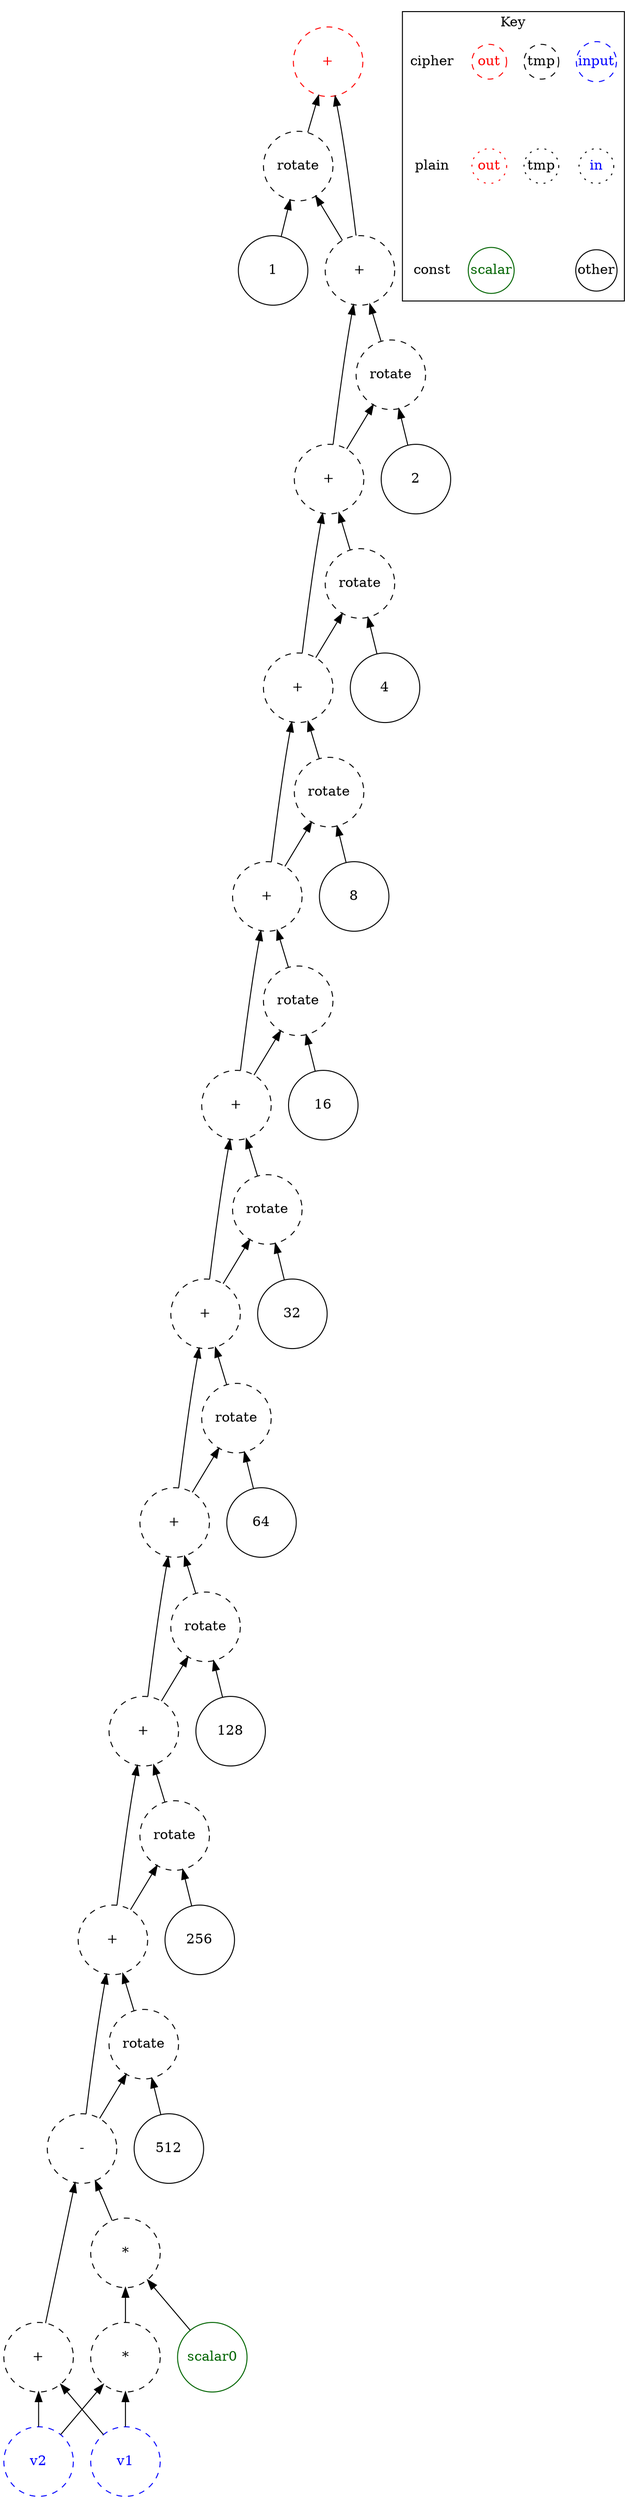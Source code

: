 digraph "hamming_distance" {
node [shape=circle width=1 margin=0]
edge [dir=back]
1 [label="1" style=solid]
2 [label="2" style=solid]
4 [label="4" style=solid]
8 [label="8" style=solid]
16 [label="16" style=solid]
32 [label="32" style=solid]
64 [label="64" style=solid]
128 [label="128" style=solid]
256 [label="256" style=solid]
512 [label="512" style=solid]
ciphertext1 [label="v2" style=dashed color=blue fontcolor=blue]
ciphertext0 [label="v1" style=dashed color=blue fontcolor=blue]
ciphertext3 [label="*" style=dashed]
ciphertext3 -> ciphertext0
ciphertext3 -> ciphertext1
scalar0 [label="scalar0" style=solid color=darkgreen fontcolor=darkgreen]
ciphertext4 [label="*" style=dashed]
ciphertext4 -> scalar0
ciphertext4 -> ciphertext3
ciphertext2 [label="+" style=dashed]
ciphertext2 -> ciphertext0
ciphertext2 -> ciphertext1
ciphertext5 [label="-" style=dashed]
ciphertext5 -> ciphertext2
ciphertext5 -> ciphertext4
ciphertext6 [label="rotate" style=dashed]
ciphertext6 -> ciphertext5
ciphertext6 -> 512
ciphertext7 [label="+" style=dashed]
ciphertext7 -> ciphertext5
ciphertext7 -> ciphertext6
ciphertext8 [label="rotate" style=dashed]
ciphertext8 -> ciphertext7
ciphertext8 -> 256
ciphertext9 [label="+" style=dashed]
ciphertext9 -> ciphertext7
ciphertext9 -> ciphertext8
ciphertext10 [label="rotate" style=dashed]
ciphertext10 -> ciphertext9
ciphertext10 -> 128
ciphertext11 [label="+" style=dashed]
ciphertext11 -> ciphertext9
ciphertext11 -> ciphertext10
ciphertext12 [label="rotate" style=dashed]
ciphertext12 -> ciphertext11
ciphertext12 -> 64
ciphertext13 [label="+" style=dashed]
ciphertext13 -> ciphertext11
ciphertext13 -> ciphertext12
ciphertext14 [label="rotate" style=dashed]
ciphertext14 -> ciphertext13
ciphertext14 -> 32
ciphertext15 [label="+" style=dashed]
ciphertext15 -> ciphertext13
ciphertext15 -> ciphertext14
ciphertext16 [label="rotate" style=dashed]
ciphertext16 -> ciphertext15
ciphertext16 -> 16
ciphertext17 [label="+" style=dashed]
ciphertext17 -> ciphertext15
ciphertext17 -> ciphertext16
ciphertext18 [label="rotate" style=dashed]
ciphertext18 -> ciphertext17
ciphertext18 -> 8
ciphertext19 [label="+" style=dashed]
ciphertext19 -> ciphertext17
ciphertext19 -> ciphertext18
ciphertext20 [label="rotate" style=dashed]
ciphertext20 -> ciphertext19
ciphertext20 -> 4
ciphertext21 [label="+" style=dashed]
ciphertext21 -> ciphertext19
ciphertext21 -> ciphertext20
ciphertext22 [label="rotate" style=dashed]
ciphertext22 -> ciphertext21
ciphertext22 -> 2
ciphertext23 [label="+" style=dashed]
ciphertext23 -> ciphertext21
ciphertext23 -> ciphertext22
ciphertext24 [label="rotate" style=dashed]
ciphertext24 -> ciphertext23
ciphertext24 -> 1
ciphertext25 [label="+" style=dashed color=red fontcolor=red]
ciphertext25 -> ciphertext23
ciphertext25 -> ciphertext24
subgraph cluster_key {
    graph[label="Key"]
    node [width=0.5]
    edge [dir=forward style=invis]
    in_cipher [label=input color=blue fontcolor=blue style=dashed]
    tmp_cipher [label=tmp color=black fontcolor=black style=dashed]
    out_cipher [label=out color=red fontcolor=red style=dashed]
    cipher [shape=plain]

    in_plain [label=in icolor=blue fontcolor=blue style=dotted]
    tmp_plain [label=tmp color=black fontcolor=black style=dotted]
    out_plain [label=out color=red fontcolor=red style=dotted]
    plain [shape=plain]
    
    other [color=black fontcolor=black style=solid]
    scalar [color=darkgreen fontcolor=darkgreen style=solid]
    const[shape=plain]
    
    cipher -> plain
    plain -> const
    out_cipher -> out_plain
    in_cipher -> in_plain
    tmp_cipher -> tmp_plain
    in_plain -> other
    out_plain -> scalar
}
}
